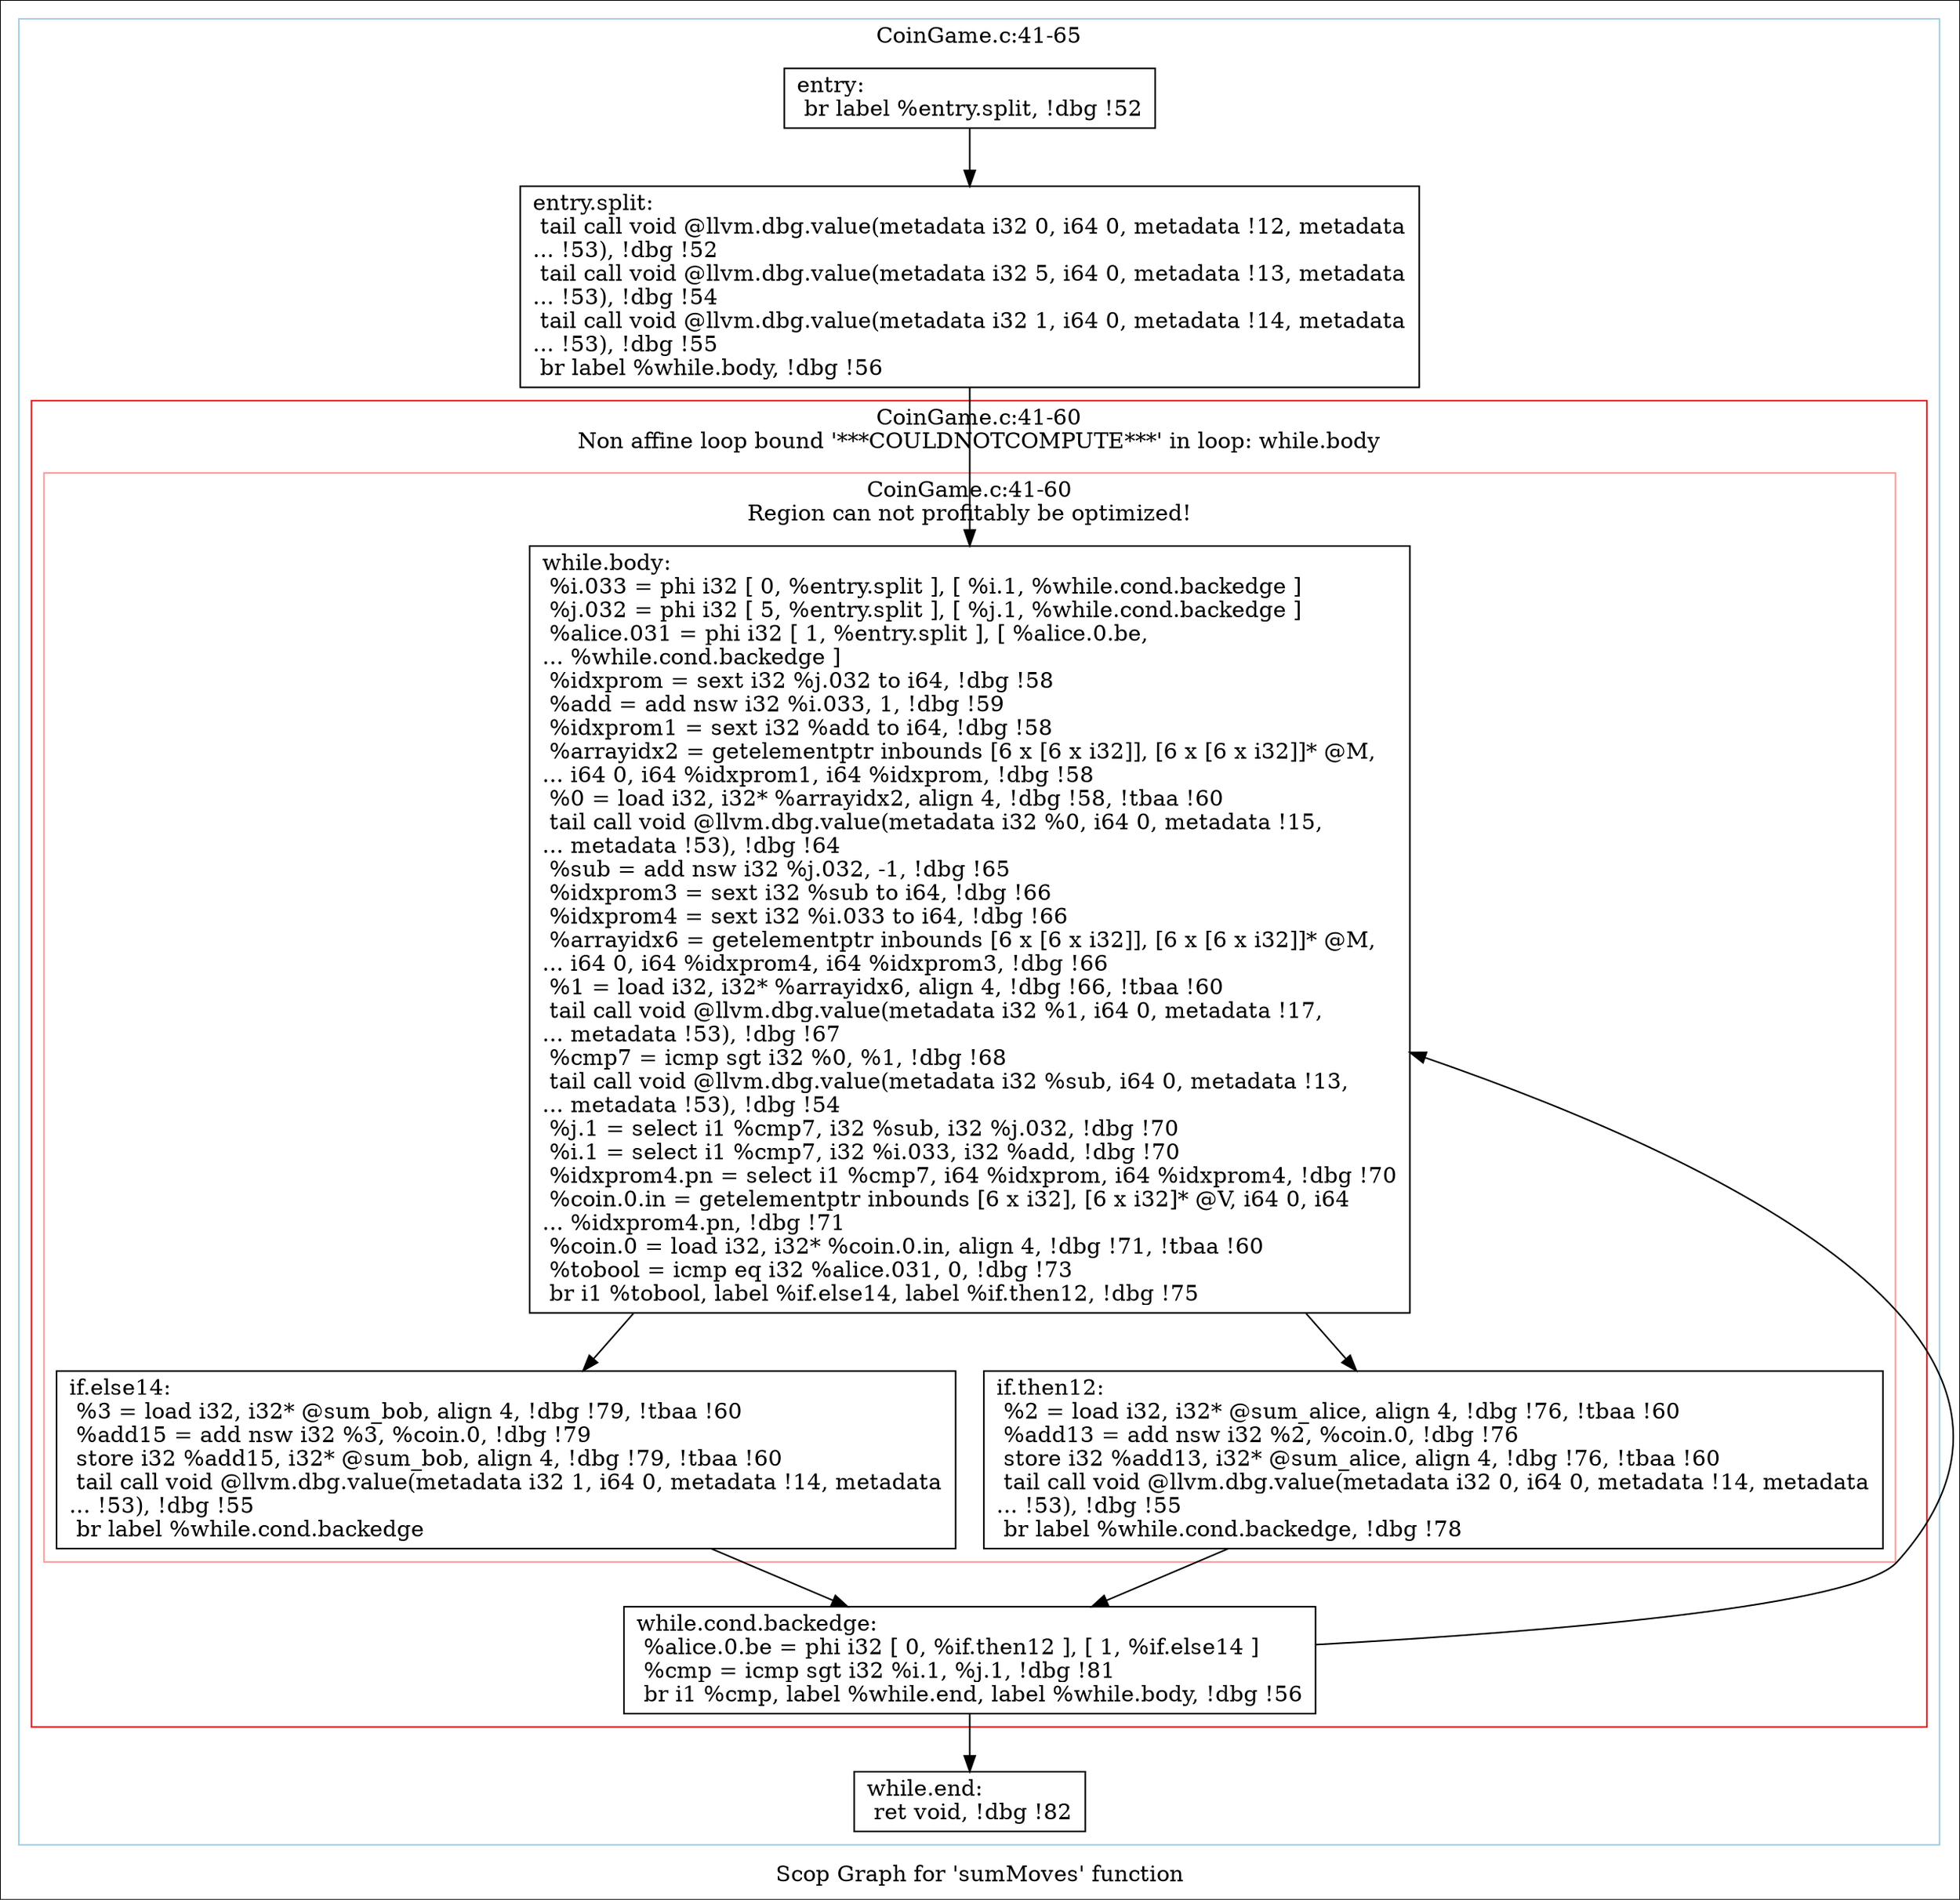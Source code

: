 digraph "Scop Graph for 'sumMoves' function" {
	label="Scop Graph for 'sumMoves' function";

	Node0x93ca370 [shape=record,label="{entry:\l  br label %entry.split, !dbg !52\l}"];
	Node0x93ca370 -> Node0x94715f0;
	Node0x94715f0 [shape=record,label="{entry.split:                                      \l  tail call void @llvm.dbg.value(metadata i32 0, i64 0, metadata !12, metadata\l... !53), !dbg !52\l  tail call void @llvm.dbg.value(metadata i32 5, i64 0, metadata !13, metadata\l... !53), !dbg !54\l  tail call void @llvm.dbg.value(metadata i32 1, i64 0, metadata !14, metadata\l... !53), !dbg !55\l  br label %while.body, !dbg !56\l}"];
	Node0x94715f0 -> Node0x94777e0;
	Node0x94777e0 [shape=record,label="{while.body:                                       \l  %i.033 = phi i32 [ 0, %entry.split ], [ %i.1, %while.cond.backedge ]\l  %j.032 = phi i32 [ 5, %entry.split ], [ %j.1, %while.cond.backedge ]\l  %alice.031 = phi i32 [ 1, %entry.split ], [ %alice.0.be,\l... %while.cond.backedge ]\l  %idxprom = sext i32 %j.032 to i64, !dbg !58\l  %add = add nsw i32 %i.033, 1, !dbg !59\l  %idxprom1 = sext i32 %add to i64, !dbg !58\l  %arrayidx2 = getelementptr inbounds [6 x [6 x i32]], [6 x [6 x i32]]* @M,\l... i64 0, i64 %idxprom1, i64 %idxprom, !dbg !58\l  %0 = load i32, i32* %arrayidx2, align 4, !dbg !58, !tbaa !60\l  tail call void @llvm.dbg.value(metadata i32 %0, i64 0, metadata !15,\l... metadata !53), !dbg !64\l  %sub = add nsw i32 %j.032, -1, !dbg !65\l  %idxprom3 = sext i32 %sub to i64, !dbg !66\l  %idxprom4 = sext i32 %i.033 to i64, !dbg !66\l  %arrayidx6 = getelementptr inbounds [6 x [6 x i32]], [6 x [6 x i32]]* @M,\l... i64 0, i64 %idxprom4, i64 %idxprom3, !dbg !66\l  %1 = load i32, i32* %arrayidx6, align 4, !dbg !66, !tbaa !60\l  tail call void @llvm.dbg.value(metadata i32 %1, i64 0, metadata !17,\l... metadata !53), !dbg !67\l  %cmp7 = icmp sgt i32 %0, %1, !dbg !68\l  tail call void @llvm.dbg.value(metadata i32 %sub, i64 0, metadata !13,\l... metadata !53), !dbg !54\l  %j.1 = select i1 %cmp7, i32 %sub, i32 %j.032, !dbg !70\l  %i.1 = select i1 %cmp7, i32 %i.033, i32 %add, !dbg !70\l  %idxprom4.pn = select i1 %cmp7, i64 %idxprom, i64 %idxprom4, !dbg !70\l  %coin.0.in = getelementptr inbounds [6 x i32], [6 x i32]* @V, i64 0, i64\l... %idxprom4.pn, !dbg !71\l  %coin.0 = load i32, i32* %coin.0.in, align 4, !dbg !71, !tbaa !60\l  %tobool = icmp eq i32 %alice.031, 0, !dbg !73\l  br i1 %tobool, label %if.else14, label %if.then12, !dbg !75\l}"];
	Node0x94777e0 -> Node0x93c2710;
	Node0x94777e0 -> Node0x93ebe20;
	Node0x93c2710 [shape=record,label="{if.else14:                                        \l  %3 = load i32, i32* @sum_bob, align 4, !dbg !79, !tbaa !60\l  %add15 = add nsw i32 %3, %coin.0, !dbg !79\l  store i32 %add15, i32* @sum_bob, align 4, !dbg !79, !tbaa !60\l  tail call void @llvm.dbg.value(metadata i32 1, i64 0, metadata !14, metadata\l... !53), !dbg !55\l  br label %while.cond.backedge\l}"];
	Node0x93c2710 -> Node0x93c5ec0;
	Node0x93c5ec0 [shape=record,label="{while.cond.backedge:                              \l  %alice.0.be = phi i32 [ 0, %if.then12 ], [ 1, %if.else14 ]\l  %cmp = icmp sgt i32 %i.1, %j.1, !dbg !81\l  br i1 %cmp, label %while.end, label %while.body, !dbg !56\l}"];
	Node0x93c5ec0 -> Node0x93c7150;
	Node0x93c5ec0 -> Node0x94777e0[constraint=false];
	Node0x93c7150 [shape=record,label="{while.end:                                        \l  ret void, !dbg !82\l}"];
	Node0x93ebe20 [shape=record,label="{if.then12:                                        \l  %2 = load i32, i32* @sum_alice, align 4, !dbg !76, !tbaa !60\l  %add13 = add nsw i32 %2, %coin.0, !dbg !76\l  store i32 %add13, i32* @sum_alice, align 4, !dbg !76, !tbaa !60\l  tail call void @llvm.dbg.value(metadata i32 0, i64 0, metadata !14, metadata\l... !53), !dbg !55\l  br label %while.cond.backedge, !dbg !78\l}"];
	Node0x93ebe20 -> Node0x93c5ec0;
	colorscheme = "paired12"
        subgraph cluster_0x93caef0 {
          label = "CoinGame.c:41-65
";
          style = solid;
          color = 1
          subgraph cluster_0x93c1dd0 {
            label = "CoinGame.c:41-60
Non affine loop bound '***COULDNOTCOMPUTE***' in loop: while.body";
            style = solid;
            color = 6
            subgraph cluster_0x93dafd0 {
              label = "CoinGame.c:41-60
Region can not profitably be optimized!";
              style = solid;
              color = 5
              Node0x94777e0;
              Node0x93c2710;
              Node0x93ebe20;
            }
            Node0x93c5ec0;
          }
          Node0x93ca370;
          Node0x94715f0;
          Node0x93c7150;
        }
}
